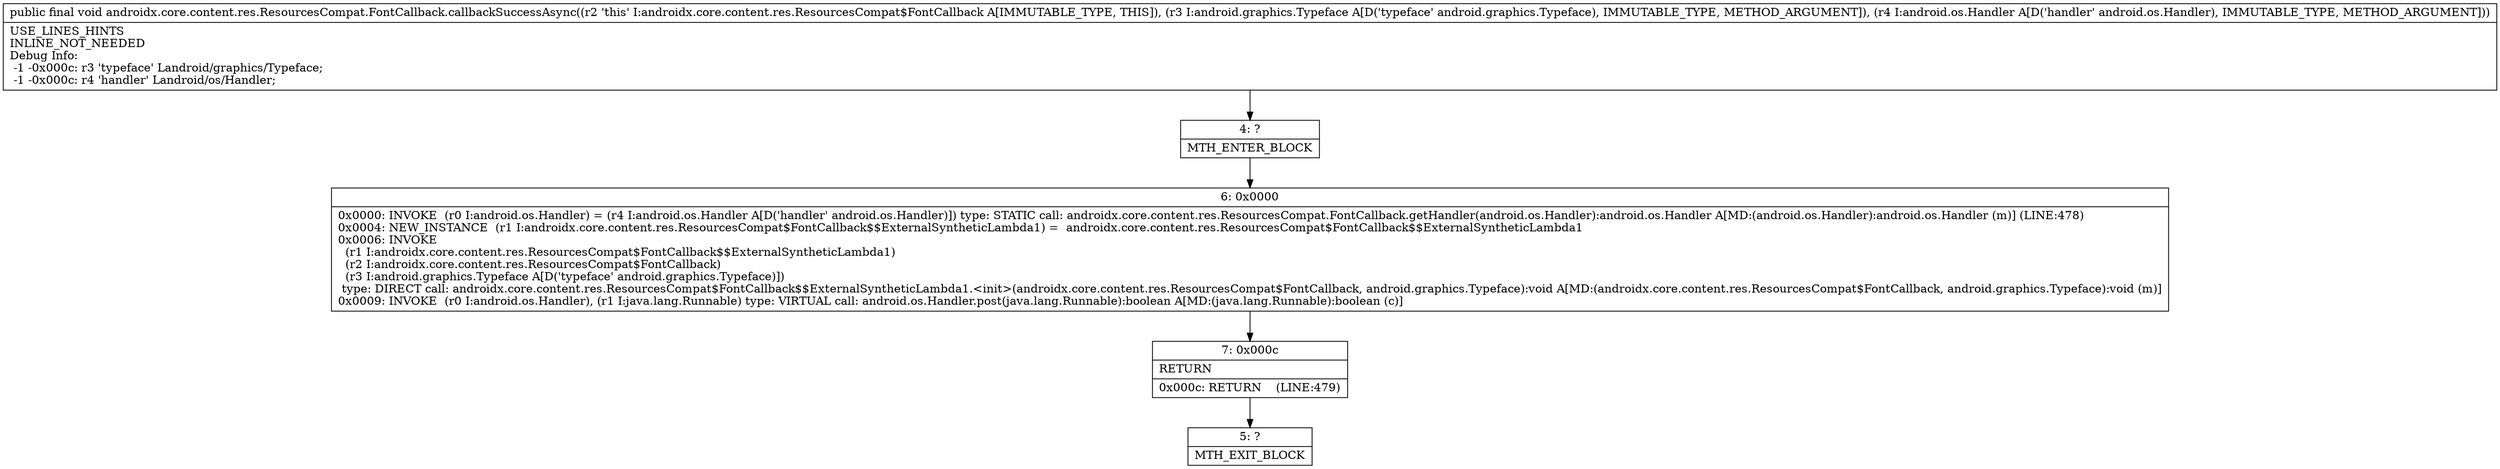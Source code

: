 digraph "CFG forandroidx.core.content.res.ResourcesCompat.FontCallback.callbackSuccessAsync(Landroid\/graphics\/Typeface;Landroid\/os\/Handler;)V" {
Node_4 [shape=record,label="{4\:\ ?|MTH_ENTER_BLOCK\l}"];
Node_6 [shape=record,label="{6\:\ 0x0000|0x0000: INVOKE  (r0 I:android.os.Handler) = (r4 I:android.os.Handler A[D('handler' android.os.Handler)]) type: STATIC call: androidx.core.content.res.ResourcesCompat.FontCallback.getHandler(android.os.Handler):android.os.Handler A[MD:(android.os.Handler):android.os.Handler (m)] (LINE:478)\l0x0004: NEW_INSTANCE  (r1 I:androidx.core.content.res.ResourcesCompat$FontCallback$$ExternalSyntheticLambda1) =  androidx.core.content.res.ResourcesCompat$FontCallback$$ExternalSyntheticLambda1 \l0x0006: INVOKE  \l  (r1 I:androidx.core.content.res.ResourcesCompat$FontCallback$$ExternalSyntheticLambda1)\l  (r2 I:androidx.core.content.res.ResourcesCompat$FontCallback)\l  (r3 I:android.graphics.Typeface A[D('typeface' android.graphics.Typeface)])\l type: DIRECT call: androidx.core.content.res.ResourcesCompat$FontCallback$$ExternalSyntheticLambda1.\<init\>(androidx.core.content.res.ResourcesCompat$FontCallback, android.graphics.Typeface):void A[MD:(androidx.core.content.res.ResourcesCompat$FontCallback, android.graphics.Typeface):void (m)]\l0x0009: INVOKE  (r0 I:android.os.Handler), (r1 I:java.lang.Runnable) type: VIRTUAL call: android.os.Handler.post(java.lang.Runnable):boolean A[MD:(java.lang.Runnable):boolean (c)]\l}"];
Node_7 [shape=record,label="{7\:\ 0x000c|RETURN\l|0x000c: RETURN    (LINE:479)\l}"];
Node_5 [shape=record,label="{5\:\ ?|MTH_EXIT_BLOCK\l}"];
MethodNode[shape=record,label="{public final void androidx.core.content.res.ResourcesCompat.FontCallback.callbackSuccessAsync((r2 'this' I:androidx.core.content.res.ResourcesCompat$FontCallback A[IMMUTABLE_TYPE, THIS]), (r3 I:android.graphics.Typeface A[D('typeface' android.graphics.Typeface), IMMUTABLE_TYPE, METHOD_ARGUMENT]), (r4 I:android.os.Handler A[D('handler' android.os.Handler), IMMUTABLE_TYPE, METHOD_ARGUMENT]))  | USE_LINES_HINTS\lINLINE_NOT_NEEDED\lDebug Info:\l  \-1 \-0x000c: r3 'typeface' Landroid\/graphics\/Typeface;\l  \-1 \-0x000c: r4 'handler' Landroid\/os\/Handler;\l}"];
MethodNode -> Node_4;Node_4 -> Node_6;
Node_6 -> Node_7;
Node_7 -> Node_5;
}

